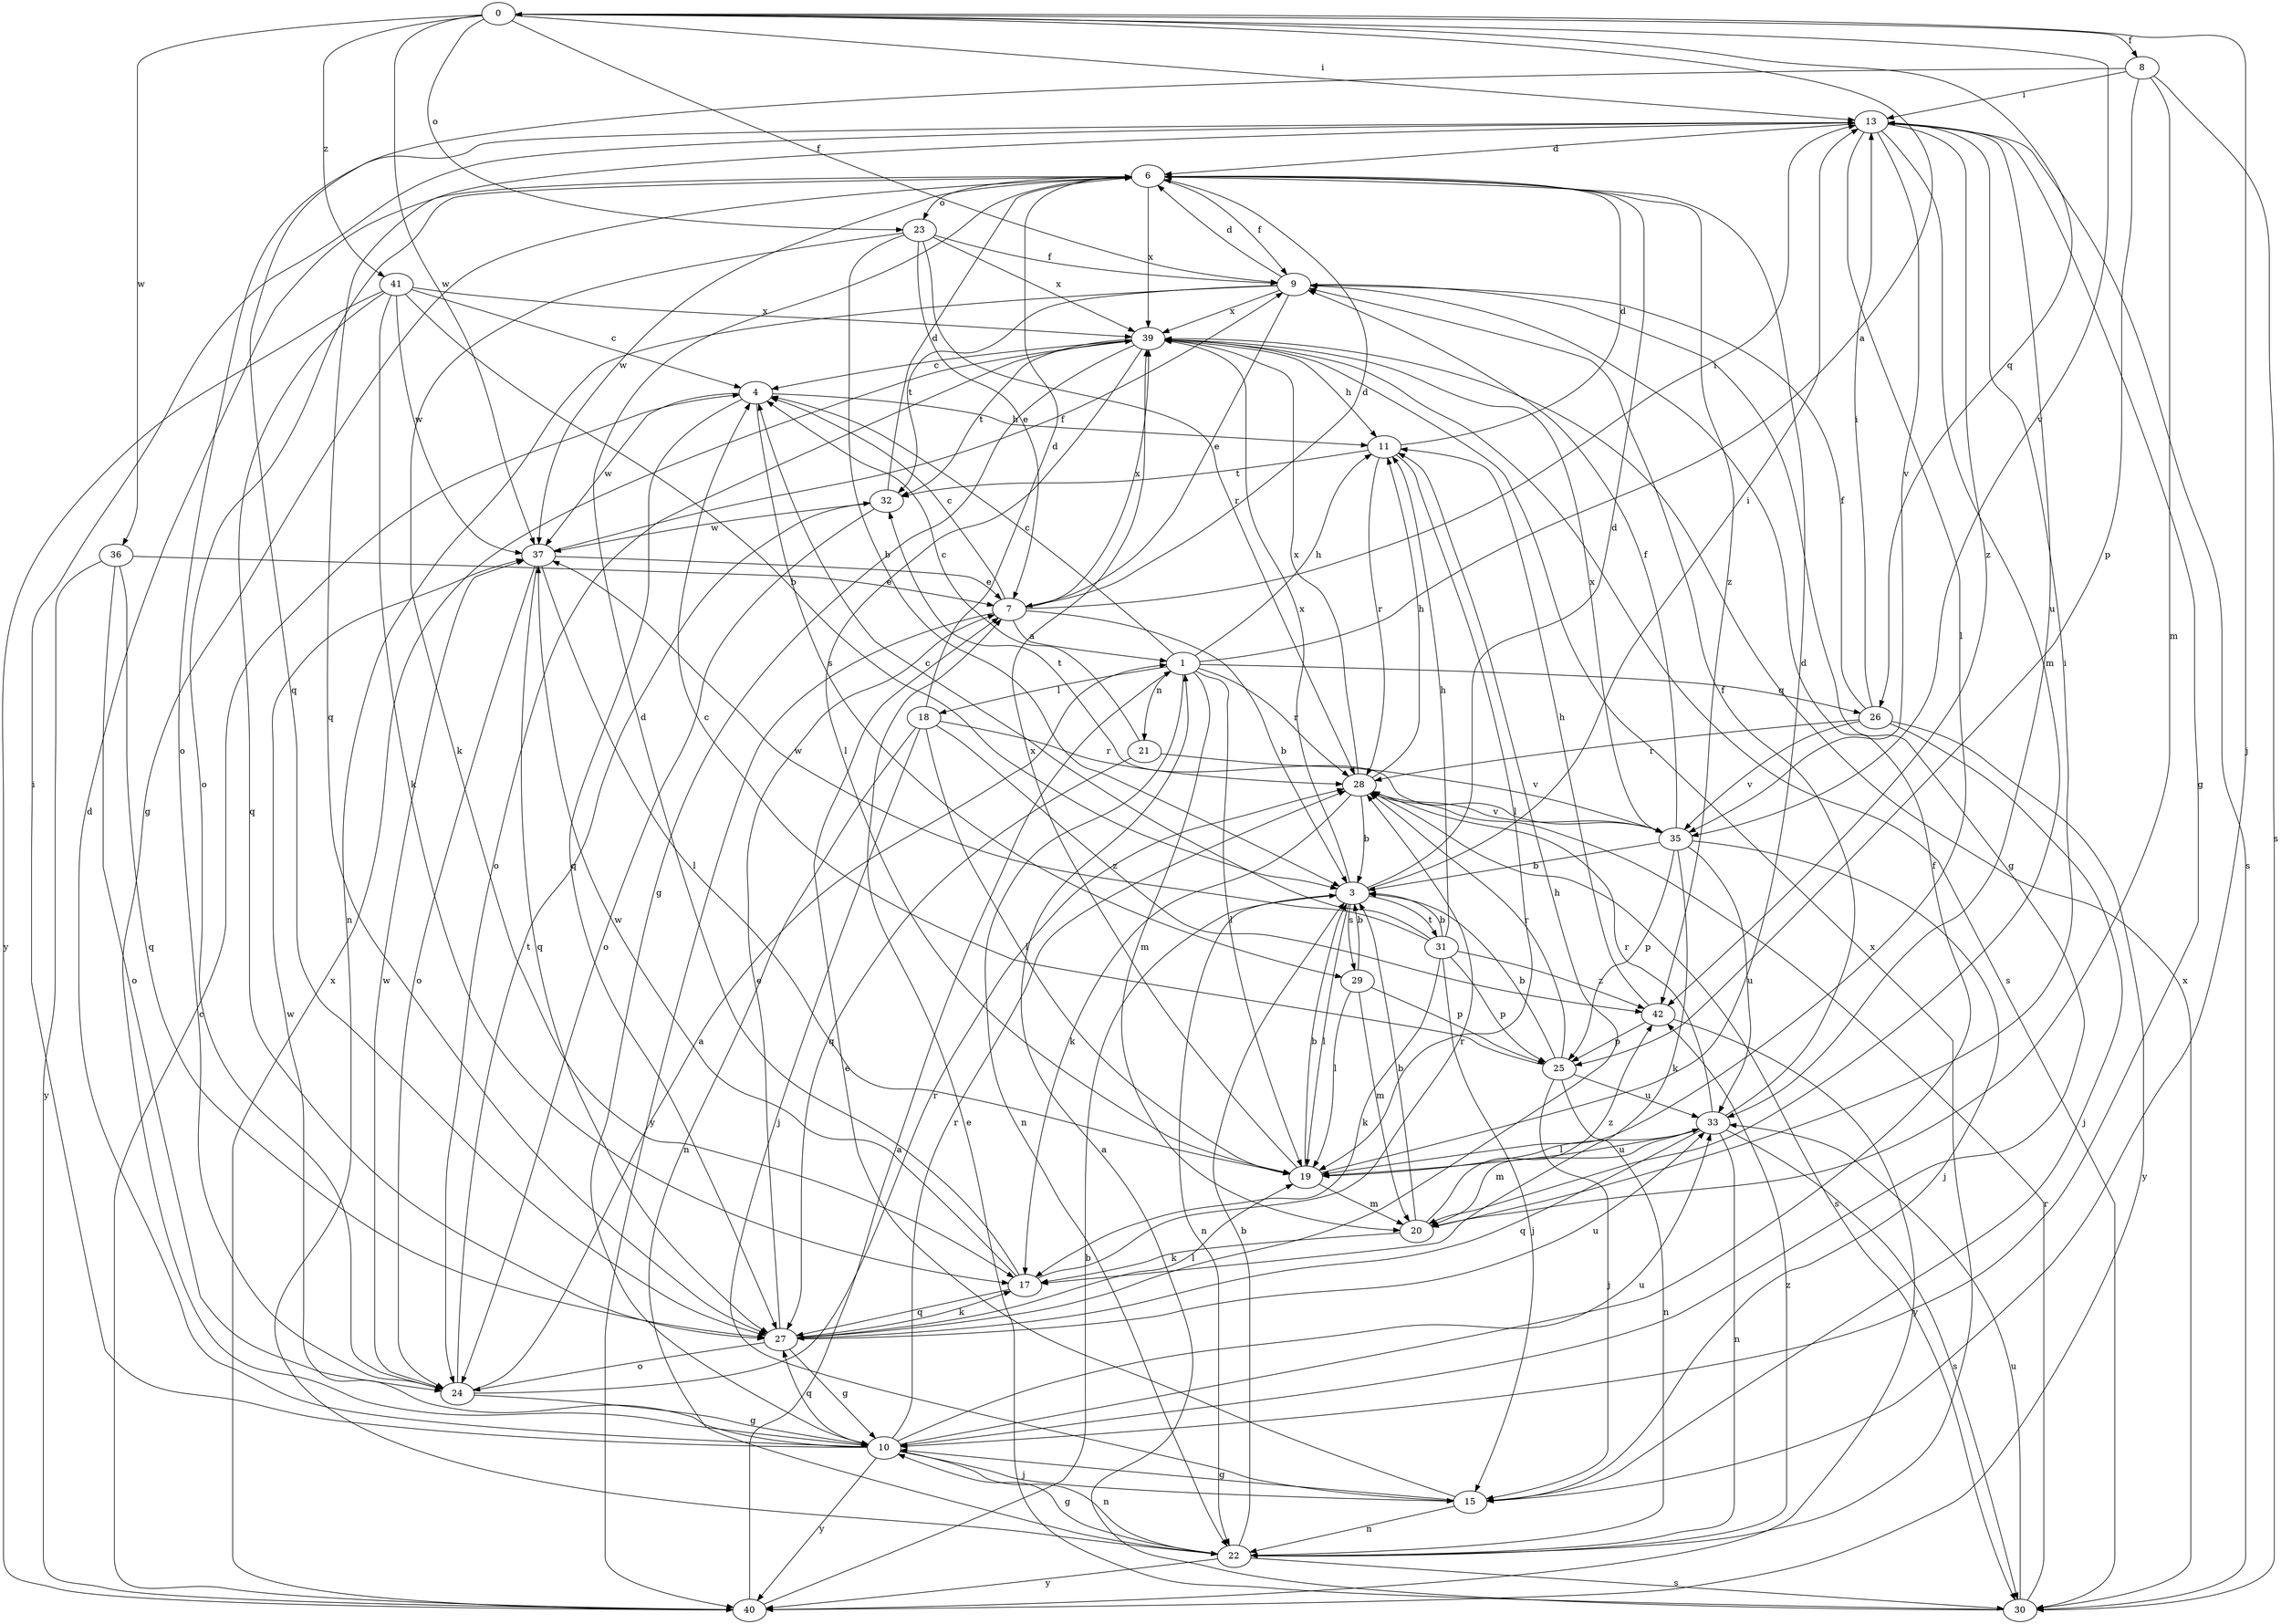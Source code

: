 strict digraph  {
0;
1;
3;
4;
6;
7;
8;
9;
10;
11;
13;
15;
17;
18;
19;
20;
21;
22;
23;
24;
25;
26;
27;
28;
29;
30;
31;
32;
33;
35;
36;
37;
39;
40;
41;
42;
0 -> 8  [label=f];
0 -> 9  [label=f];
0 -> 13  [label=i];
0 -> 15  [label=j];
0 -> 23  [label=o];
0 -> 26  [label=q];
0 -> 35  [label=v];
0 -> 36  [label=w];
0 -> 37  [label=w];
0 -> 41  [label=z];
1 -> 0  [label=a];
1 -> 4  [label=c];
1 -> 11  [label=h];
1 -> 18  [label=l];
1 -> 19  [label=l];
1 -> 20  [label=m];
1 -> 21  [label=n];
1 -> 22  [label=n];
1 -> 26  [label=q];
1 -> 28  [label=r];
3 -> 6  [label=d];
3 -> 13  [label=i];
3 -> 19  [label=l];
3 -> 22  [label=n];
3 -> 29  [label=s];
3 -> 31  [label=t];
3 -> 39  [label=x];
4 -> 11  [label=h];
4 -> 27  [label=q];
4 -> 29  [label=s];
4 -> 37  [label=w];
6 -> 9  [label=f];
6 -> 10  [label=g];
6 -> 23  [label=o];
6 -> 24  [label=o];
6 -> 37  [label=w];
6 -> 39  [label=x];
6 -> 42  [label=z];
7 -> 1  [label=a];
7 -> 3  [label=b];
7 -> 4  [label=c];
7 -> 6  [label=d];
7 -> 13  [label=i];
7 -> 39  [label=x];
7 -> 40  [label=y];
8 -> 13  [label=i];
8 -> 20  [label=m];
8 -> 25  [label=p];
8 -> 27  [label=q];
8 -> 30  [label=s];
9 -> 6  [label=d];
9 -> 7  [label=e];
9 -> 10  [label=g];
9 -> 22  [label=n];
9 -> 32  [label=t];
9 -> 39  [label=x];
10 -> 6  [label=d];
10 -> 9  [label=f];
10 -> 13  [label=i];
10 -> 15  [label=j];
10 -> 22  [label=n];
10 -> 27  [label=q];
10 -> 28  [label=r];
10 -> 33  [label=u];
10 -> 37  [label=w];
10 -> 40  [label=y];
11 -> 6  [label=d];
11 -> 19  [label=l];
11 -> 28  [label=r];
11 -> 32  [label=t];
13 -> 6  [label=d];
13 -> 10  [label=g];
13 -> 19  [label=l];
13 -> 20  [label=m];
13 -> 24  [label=o];
13 -> 27  [label=q];
13 -> 30  [label=s];
13 -> 33  [label=u];
13 -> 35  [label=v];
13 -> 42  [label=z];
15 -> 7  [label=e];
15 -> 10  [label=g];
15 -> 22  [label=n];
17 -> 6  [label=d];
17 -> 27  [label=q];
17 -> 28  [label=r];
17 -> 37  [label=w];
18 -> 6  [label=d];
18 -> 15  [label=j];
18 -> 19  [label=l];
18 -> 22  [label=n];
18 -> 28  [label=r];
18 -> 42  [label=z];
19 -> 3  [label=b];
19 -> 6  [label=d];
19 -> 20  [label=m];
19 -> 33  [label=u];
19 -> 39  [label=x];
20 -> 3  [label=b];
20 -> 13  [label=i];
20 -> 17  [label=k];
20 -> 42  [label=z];
21 -> 4  [label=c];
21 -> 27  [label=q];
21 -> 35  [label=v];
22 -> 3  [label=b];
22 -> 10  [label=g];
22 -> 30  [label=s];
22 -> 39  [label=x];
22 -> 40  [label=y];
22 -> 42  [label=z];
23 -> 3  [label=b];
23 -> 7  [label=e];
23 -> 9  [label=f];
23 -> 17  [label=k];
23 -> 28  [label=r];
23 -> 39  [label=x];
24 -> 1  [label=a];
24 -> 10  [label=g];
24 -> 28  [label=r];
24 -> 32  [label=t];
24 -> 37  [label=w];
25 -> 3  [label=b];
25 -> 4  [label=c];
25 -> 15  [label=j];
25 -> 22  [label=n];
25 -> 28  [label=r];
25 -> 33  [label=u];
26 -> 9  [label=f];
26 -> 13  [label=i];
26 -> 15  [label=j];
26 -> 28  [label=r];
26 -> 35  [label=v];
26 -> 40  [label=y];
27 -> 7  [label=e];
27 -> 10  [label=g];
27 -> 11  [label=h];
27 -> 17  [label=k];
27 -> 19  [label=l];
27 -> 24  [label=o];
27 -> 33  [label=u];
28 -> 3  [label=b];
28 -> 11  [label=h];
28 -> 17  [label=k];
28 -> 30  [label=s];
28 -> 35  [label=v];
28 -> 39  [label=x];
29 -> 3  [label=b];
29 -> 19  [label=l];
29 -> 20  [label=m];
29 -> 25  [label=p];
30 -> 1  [label=a];
30 -> 7  [label=e];
30 -> 28  [label=r];
30 -> 33  [label=u];
30 -> 39  [label=x];
31 -> 3  [label=b];
31 -> 4  [label=c];
31 -> 11  [label=h];
31 -> 15  [label=j];
31 -> 17  [label=k];
31 -> 25  [label=p];
31 -> 37  [label=w];
31 -> 42  [label=z];
32 -> 6  [label=d];
32 -> 24  [label=o];
32 -> 37  [label=w];
33 -> 9  [label=f];
33 -> 19  [label=l];
33 -> 20  [label=m];
33 -> 22  [label=n];
33 -> 27  [label=q];
33 -> 28  [label=r];
33 -> 30  [label=s];
35 -> 3  [label=b];
35 -> 9  [label=f];
35 -> 15  [label=j];
35 -> 17  [label=k];
35 -> 25  [label=p];
35 -> 32  [label=t];
35 -> 33  [label=u];
35 -> 39  [label=x];
36 -> 7  [label=e];
36 -> 24  [label=o];
36 -> 27  [label=q];
36 -> 40  [label=y];
37 -> 7  [label=e];
37 -> 9  [label=f];
37 -> 19  [label=l];
37 -> 24  [label=o];
37 -> 27  [label=q];
39 -> 4  [label=c];
39 -> 10  [label=g];
39 -> 11  [label=h];
39 -> 19  [label=l];
39 -> 24  [label=o];
39 -> 30  [label=s];
39 -> 32  [label=t];
40 -> 1  [label=a];
40 -> 3  [label=b];
40 -> 4  [label=c];
40 -> 39  [label=x];
41 -> 3  [label=b];
41 -> 4  [label=c];
41 -> 17  [label=k];
41 -> 27  [label=q];
41 -> 37  [label=w];
41 -> 39  [label=x];
41 -> 40  [label=y];
42 -> 11  [label=h];
42 -> 25  [label=p];
42 -> 40  [label=y];
}
